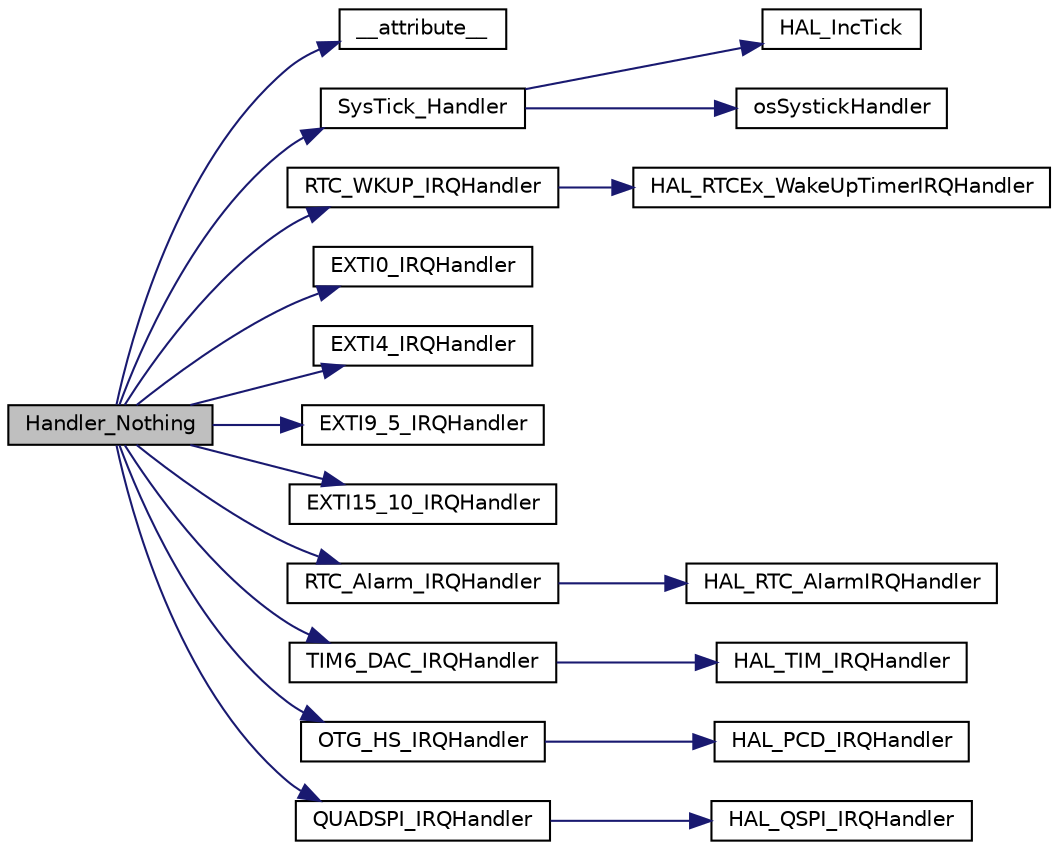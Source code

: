 digraph "Handler_Nothing"
{
  edge [fontname="Helvetica",fontsize="10",labelfontname="Helvetica",labelfontsize="10"];
  node [fontname="Helvetica",fontsize="10",shape=record];
  rankdir="LR";
  Node2 [label="Handler_Nothing",height=0.2,width=0.4,color="black", fillcolor="grey75", style="filled", fontcolor="black"];
  Node2 -> Node3 [color="midnightblue",fontsize="10",style="solid",fontname="Helvetica"];
  Node3 [label="__attribute__",height=0.2,width=0.4,color="black", fillcolor="white", style="filled",URL="$group___c_m_s_i_s___core___instruction_interface.html#gae84a2733711339c5eefeb0d899506b96",tooltip="Reverse byte order (16 bit) "];
  Node2 -> Node4 [color="midnightblue",fontsize="10",style="solid",fontname="Helvetica"];
  Node4 [label="SysTick_Handler",height=0.2,width=0.4,color="black", fillcolor="white", style="filled",URL="$interrupt__handlers_8c.html#ab5e09814056d617c521549e542639b7e"];
  Node4 -> Node5 [color="midnightblue",fontsize="10",style="solid",fontname="Helvetica"];
  Node5 [label="HAL_IncTick",height=0.2,width=0.4,color="black", fillcolor="white", style="filled",URL="$group___h_a_l___exported___functions___group2.html#gaba5b726bfedd013bf7bb5a51d5c4f188",tooltip="This function is called to increment a global variable \"uwTick\" used as application time base..."];
  Node4 -> Node6 [color="midnightblue",fontsize="10",style="solid",fontname="Helvetica"];
  Node6 [label="osSystickHandler",height=0.2,width=0.4,color="black", fillcolor="white", style="filled",URL="$interrupt__handlers_8c.html#ab169d629ebefc57e030b324d4cce9eea",tooltip="Handles the tick increment. "];
  Node2 -> Node7 [color="midnightblue",fontsize="10",style="solid",fontname="Helvetica"];
  Node7 [label="RTC_WKUP_IRQHandler",height=0.2,width=0.4,color="black", fillcolor="white", style="filled",URL="$group___h_a_l___time_base___r_t_c___wake_up___template.html#ga53a3fe340e323e2fec8d851cd2e83554",tooltip="This function handles WAKE UP TIMER interrupt request. "];
  Node7 -> Node8 [color="midnightblue",fontsize="10",style="solid",fontname="Helvetica"];
  Node8 [label="HAL_RTCEx_WakeUpTimerIRQHandler",height=0.2,width=0.4,color="black", fillcolor="white", style="filled",URL="$group___r_t_c_ex___exported___functions___group2.html#ga5e391424483012fe09827739dc53885f"];
  Node2 -> Node9 [color="midnightblue",fontsize="10",style="solid",fontname="Helvetica"];
  Node9 [label="EXTI0_IRQHandler",height=0.2,width=0.4,color="black", fillcolor="white", style="filled",URL="$interrupt__in_8c.html#a17e9789a29a87d2df54f12b94dd1a0b6"];
  Node2 -> Node10 [color="midnightblue",fontsize="10",style="solid",fontname="Helvetica"];
  Node10 [label="EXTI4_IRQHandler",height=0.2,width=0.4,color="black", fillcolor="white", style="filled",URL="$interrupt__in_8c.html#a290cb997018c8d85d4b965b4a242842f"];
  Node2 -> Node11 [color="midnightblue",fontsize="10",style="solid",fontname="Helvetica"];
  Node11 [label="EXTI9_5_IRQHandler",height=0.2,width=0.4,color="black", fillcolor="white", style="filled",URL="$interrupt__in_8c.html#a7b2096b8b2643286dc3a7e5110e5ae85"];
  Node2 -> Node12 [color="midnightblue",fontsize="10",style="solid",fontname="Helvetica"];
  Node12 [label="EXTI15_10_IRQHandler",height=0.2,width=0.4,color="black", fillcolor="white", style="filled",URL="$interrupt__in_8c.html#a738473a5b43f6c92b80ce1d3d6f77ed9"];
  Node2 -> Node13 [color="midnightblue",fontsize="10",style="solid",fontname="Helvetica"];
  Node13 [label="RTC_Alarm_IRQHandler",height=0.2,width=0.4,color="black", fillcolor="white", style="filled",URL="$group___h_a_l___time_base___r_t_c___alarm___template.html#ga4da4fb52ec579671d337938e78f9a207",tooltip="This function handles RTC ALARM interrupt request. "];
  Node13 -> Node14 [color="midnightblue",fontsize="10",style="solid",fontname="Helvetica"];
  Node14 [label="HAL_RTC_AlarmIRQHandler",height=0.2,width=0.4,color="black", fillcolor="white", style="filled",URL="$group___r_t_c___exported___functions___group3.html#gac185f2ce34fe566418d0978a48e0c199"];
  Node2 -> Node15 [color="midnightblue",fontsize="10",style="solid",fontname="Helvetica"];
  Node15 [label="TIM6_DAC_IRQHandler",height=0.2,width=0.4,color="black", fillcolor="white", style="filled",URL="$group___h_a_l___time_base.html#ga0839a45f331c4c067939b9c4533bbf4d",tooltip="This function handles TIM interrupt request. "];
  Node15 -> Node16 [color="midnightblue",fontsize="10",style="solid",fontname="Helvetica"];
  Node16 [label="HAL_TIM_IRQHandler",height=0.2,width=0.4,color="black", fillcolor="white", style="filled",URL="$group___t_i_m___exported___functions___group7.html#ga2dc3ef34340412aa8a01d734d2ff8f88"];
  Node2 -> Node17 [color="midnightblue",fontsize="10",style="solid",fontname="Helvetica"];
  Node17 [label="OTG_HS_IRQHandler",height=0.2,width=0.4,color="black", fillcolor="white", style="filled",URL="$interrupt__handlers_8c.html#af0ae2b65015308b784a8a65c44134f79"];
  Node17 -> Node18 [color="midnightblue",fontsize="10",style="solid",fontname="Helvetica"];
  Node18 [label="HAL_PCD_IRQHandler",height=0.2,width=0.4,color="black", fillcolor="white", style="filled",URL="$group___p_c_d___exported___functions___group2.html#ga502da86920d2beb8284c4c2d3dbac0c6"];
  Node2 -> Node19 [color="midnightblue",fontsize="10",style="solid",fontname="Helvetica"];
  Node19 [label="QUADSPI_IRQHandler",height=0.2,width=0.4,color="black", fillcolor="white", style="filled",URL="$interrupt__handlers_8c.html#a0702d5721ef5079a75ee5799b87293d8"];
  Node19 -> Node20 [color="midnightblue",fontsize="10",style="solid",fontname="Helvetica"];
  Node20 [label="HAL_QSPI_IRQHandler",height=0.2,width=0.4,color="black", fillcolor="white", style="filled",URL="$group___q_s_p_i___exported___functions___group2.html#ga6fd2cd646c0265c729168a2d93ecfd2c"];
}

